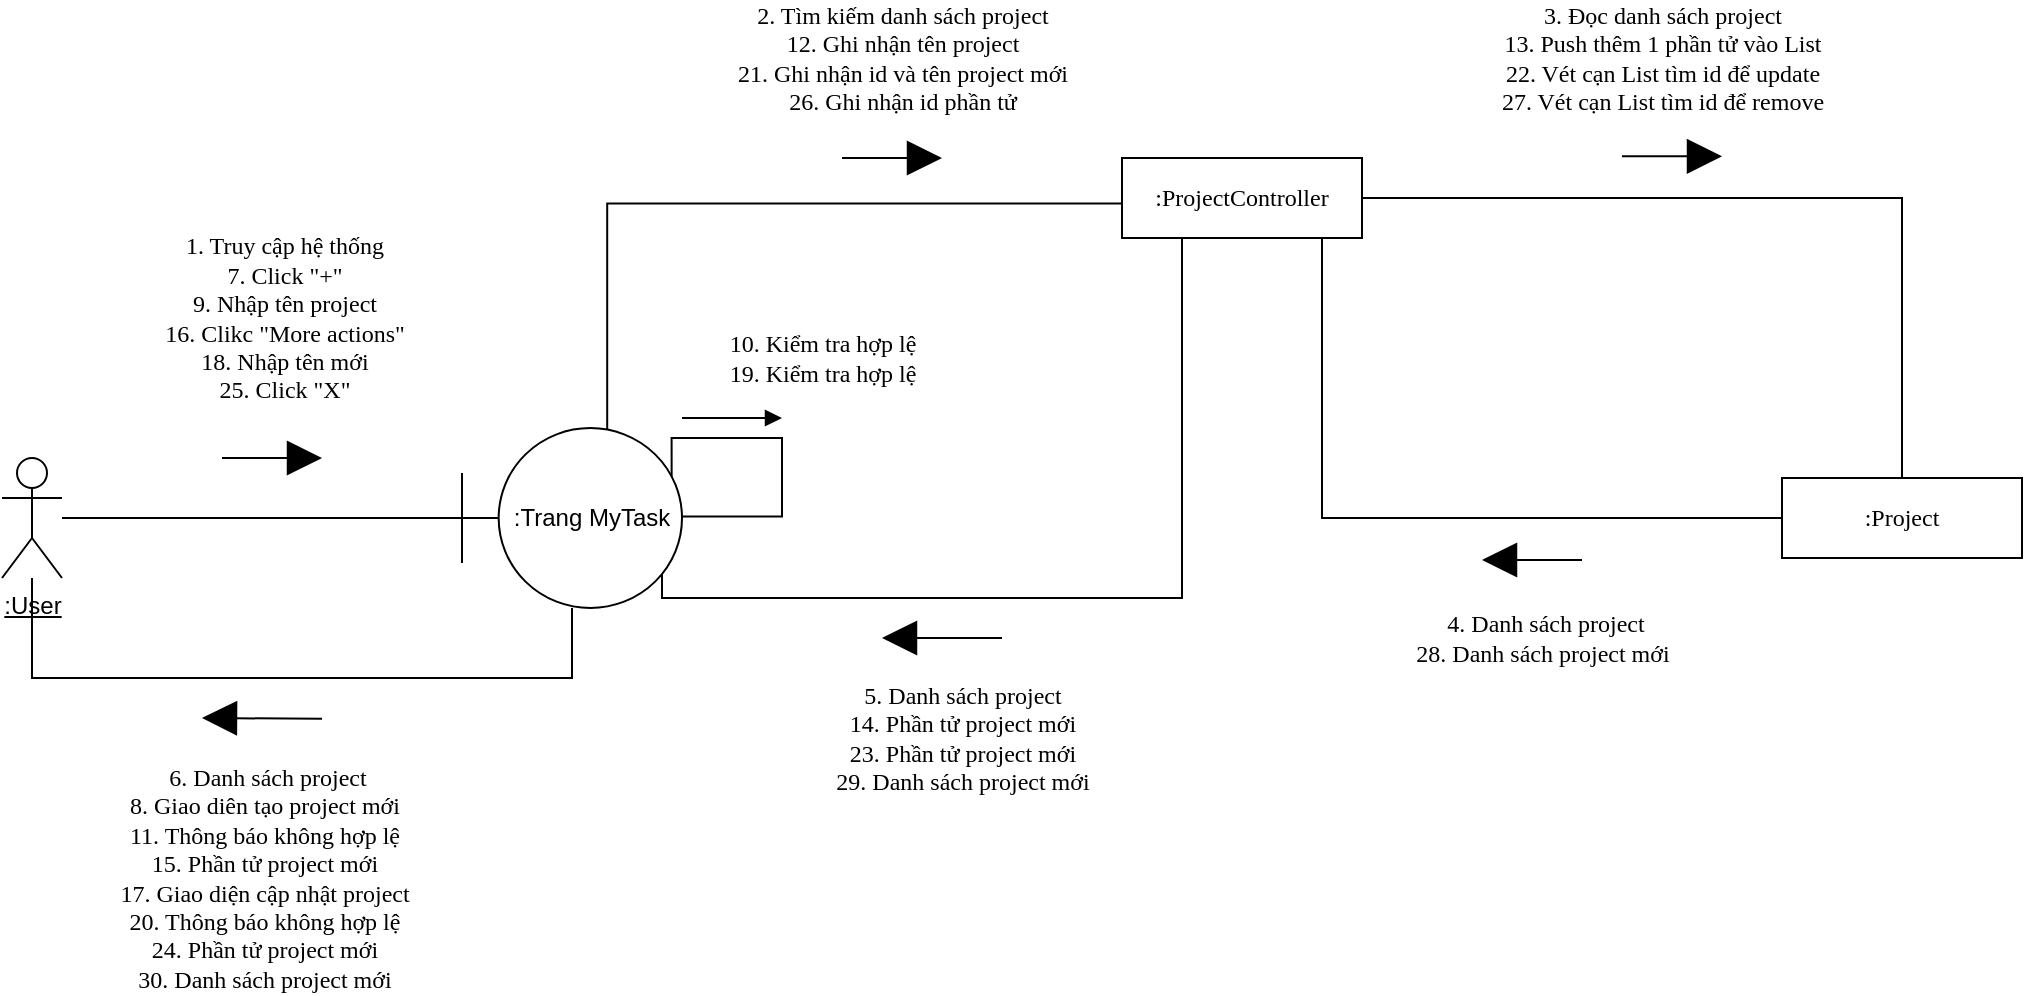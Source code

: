<mxfile version="13.9.8" type="google"><diagram id="pshZypWr3LBtx7fdCniW" name="Page-1"><mxGraphModel dx="868" dy="492" grid="1" gridSize="10" guides="1" tooltips="1" connect="1" arrows="1" fold="1" page="1" pageScale="1" pageWidth="827" pageHeight="1169" math="0" shadow="0"><root><mxCell id="0"/><mxCell id="1" parent="0"/><mxCell id="aJe4SKiJUTnrVuqKhK0K-1" style="endArrow=none;html=1;fontSize=12;" parent="1" source="aJe4SKiJUTnrVuqKhK0K-2" target="aJe4SKiJUTnrVuqKhK0K-8" edge="1"><mxGeometry relative="1" as="geometry"/></mxCell><mxCell id="aJe4SKiJUTnrVuqKhK0K-2" value="&lt;u style=&quot;font-size: 12px;&quot;&gt;:User&lt;/u&gt;" style="shape=umlActor;verticalLabelPosition=bottom;verticalAlign=top;html=1;fontSize=12;" parent="1" vertex="1"><mxGeometry x="10" y="330" width="30" height="60" as="geometry"/></mxCell><mxCell id="aJe4SKiJUTnrVuqKhK0K-3" style="edgeStyle=orthogonalEdgeStyle;rounded=0;orthogonalLoop=1;jettySize=auto;html=1;endArrow=none;endFill=0;fontSize=12;" parent="1" source="aJe4SKiJUTnrVuqKhK0K-5" target="aJe4SKiJUTnrVuqKhK0K-10" edge="1"><mxGeometry relative="1" as="geometry"/></mxCell><mxCell id="aJe4SKiJUTnrVuqKhK0K-4" style="edgeStyle=orthogonalEdgeStyle;rounded=0;orthogonalLoop=1;jettySize=auto;html=1;entryX=0.882;entryY=0.836;entryDx=0;entryDy=0;endArrow=none;endFill=0;fontSize=12;entryPerimeter=0;" parent="1" source="aJe4SKiJUTnrVuqKhK0K-5" target="aJe4SKiJUTnrVuqKhK0K-8" edge="1"><mxGeometry relative="1" as="geometry"><Array as="points"><mxPoint x="600" y="400"/><mxPoint x="340" y="400"/><mxPoint x="340" y="383"/><mxPoint x="337" y="383"/></Array></mxGeometry></mxCell><mxCell id="aJe4SKiJUTnrVuqKhK0K-5" value="&lt;span style=&quot;font-family: &amp;#34;verdana&amp;#34;&quot;&gt;:ProjectController&lt;/span&gt;" style="rounded=0;whiteSpace=wrap;html=1;fontSize=12;" parent="1" vertex="1"><mxGeometry x="570" y="180" width="120" height="40" as="geometry"/></mxCell><mxCell id="aJe4SKiJUTnrVuqKhK0K-6" style="edgeStyle=orthogonalEdgeStyle;rounded=0;orthogonalLoop=1;jettySize=auto;html=1;entryX=0.001;entryY=0.568;entryDx=0;entryDy=0;entryPerimeter=0;endArrow=none;endFill=0;fontSize=12;exitX=0.66;exitY=0.022;exitDx=0;exitDy=0;exitPerimeter=0;" parent="1" source="aJe4SKiJUTnrVuqKhK0K-8" target="aJe4SKiJUTnrVuqKhK0K-5" edge="1"><mxGeometry relative="1" as="geometry"><Array as="points"><mxPoint x="313" y="203"/></Array></mxGeometry></mxCell><mxCell id="aJe4SKiJUTnrVuqKhK0K-7" style="edgeStyle=orthogonalEdgeStyle;rounded=0;orthogonalLoop=1;jettySize=auto;html=1;endArrow=none;endFill=0;fontSize=12;" parent="1" source="aJe4SKiJUTnrVuqKhK0K-8" target="aJe4SKiJUTnrVuqKhK0K-2" edge="1"><mxGeometry relative="1" as="geometry"><Array as="points"><mxPoint x="295" y="440"/><mxPoint x="25" y="440"/></Array></mxGeometry></mxCell><mxCell id="aJe4SKiJUTnrVuqKhK0K-8" value="&lt;span&gt;:Trang MyTask&lt;/span&gt;" style="shape=umlBoundary;whiteSpace=wrap;html=1;fontSize=12;" parent="1" vertex="1"><mxGeometry x="240" y="315" width="110" height="90" as="geometry"/></mxCell><mxCell id="aJe4SKiJUTnrVuqKhK0K-9" style="edgeStyle=orthogonalEdgeStyle;rounded=0;orthogonalLoop=1;jettySize=auto;html=1;endArrow=none;endFill=0;fontSize=12;" parent="1" source="aJe4SKiJUTnrVuqKhK0K-10" edge="1"><mxGeometry relative="1" as="geometry"><mxPoint x="670" y="230" as="targetPoint"/><Array as="points"><mxPoint x="670" y="360"/><mxPoint x="670" y="220"/></Array></mxGeometry></mxCell><mxCell id="aJe4SKiJUTnrVuqKhK0K-10" value="&lt;span style=&quot;font-family: &amp;#34;verdana&amp;#34;&quot;&gt;:Project&lt;/span&gt;" style="rounded=0;whiteSpace=wrap;html=1;fontSize=12;" parent="1" vertex="1"><mxGeometry x="900" y="340" width="120" height="40" as="geometry"/></mxCell><mxCell id="aJe4SKiJUTnrVuqKhK0K-11" value="" style="endArrow=block;html=1;fontSize=12;endFill=1;endSize=15;" parent="1" edge="1"><mxGeometry width="50" height="50" relative="1" as="geometry"><mxPoint x="120" y="330" as="sourcePoint"/><mxPoint x="170" y="330" as="targetPoint"/></mxGeometry></mxCell><mxCell id="aJe4SKiJUTnrVuqKhK0K-12" value="&lt;font style=&quot;font-size: 12px&quot;&gt;&lt;font style=&quot;font-size: 12px&quot;&gt;&lt;font style=&quot;font-size: 12px&quot;&gt;&lt;span style=&quot;font-family: &amp;#34;verdana&amp;#34;&quot;&gt;1. Truy cập hệ thống&lt;br&gt;&lt;/span&gt;&lt;/font&gt;&lt;/font&gt;&lt;/font&gt;&lt;span style=&quot;font-family: &amp;#34;verdana&amp;#34; ; font-size: 12px&quot;&gt;7. Click &quot;+&quot;&lt;br&gt;9. Nhập tên project&lt;br&gt;16. Clikc &quot;More actions&quot;&lt;br&gt;18. Nhập tên mới&lt;br&gt;25. Click &quot;X&quot;&lt;br&gt;&lt;/span&gt;" style="edgeLabel;html=1;align=center;verticalAlign=middle;resizable=0;points=[];fontSize=12;" parent="aJe4SKiJUTnrVuqKhK0K-11" vertex="1" connectable="0"><mxGeometry x="-0.42" y="-1" relative="1" as="geometry"><mxPoint x="15.83" y="-71" as="offset"/></mxGeometry></mxCell><mxCell id="aJe4SKiJUTnrVuqKhK0K-13" value="&lt;font style=&quot;font-size: 12px&quot;&gt;&lt;span style=&quot;font-family: &amp;#34;verdana&amp;#34;&quot;&gt;3. Đọc danh sách project&lt;br&gt;&lt;/span&gt;&lt;/font&gt;&lt;span style=&quot;font-family: &amp;#34;verdana&amp;#34;&quot;&gt;13. Push thêm 1 phần tử vào List&lt;br&gt;22. Vét cạn List tìm id để update&lt;br&gt;27. Vét cạn List tìm id để remove&lt;br&gt;&lt;/span&gt;" style="endArrow=block;html=1;fontSize=12;endFill=1;endSize=15;" parent="1" edge="1"><mxGeometry x="-0.2" y="49" width="50" height="50" relative="1" as="geometry"><mxPoint x="820" y="179.17" as="sourcePoint"/><mxPoint x="870" y="179.17" as="targetPoint"/><mxPoint as="offset"/></mxGeometry></mxCell><mxCell id="aJe4SKiJUTnrVuqKhK0K-14" value="&lt;div&gt;&lt;span style=&quot;font-family: &amp;#34;verdana&amp;#34;&quot;&gt;&lt;font style=&quot;font-size: 12px&quot;&gt;2. Tìm kiếm danh sách project&lt;/font&gt;&lt;/span&gt;&lt;/div&gt;&lt;span style=&quot;font-family: &amp;#34;verdana&amp;#34;&quot;&gt;12. Ghi nhận tên project&lt;br&gt;21. Ghi nhận id và tên project mới&lt;br&gt;26. Ghi nhận id phần tử&lt;br&gt;&lt;/span&gt;" style="endArrow=block;html=1;fontSize=12;align=center;endFill=1;endSize=15;" parent="1" edge="1"><mxGeometry x="0.2" y="50" width="50" height="50" relative="1" as="geometry"><mxPoint x="430" y="180" as="sourcePoint"/><mxPoint x="480" y="180" as="targetPoint"/><Array as="points"><mxPoint x="470" y="180"/></Array><mxPoint as="offset"/></mxGeometry></mxCell><mxCell id="aJe4SKiJUTnrVuqKhK0K-15" value="&lt;span style=&quot;font-family: &amp;#34;verdana&amp;#34;&quot;&gt;&amp;nbsp;4. Danh sách project&lt;br&gt;28. Danh sách project mới&lt;br&gt;&lt;/span&gt;" style="endArrow=block;html=1;fontSize=12;endFill=1;endSize=15;" parent="1" edge="1"><mxGeometry x="-0.2" y="39" width="50" height="50" relative="1" as="geometry"><mxPoint x="800" y="381" as="sourcePoint"/><mxPoint x="750" y="381" as="targetPoint"/><mxPoint as="offset"/></mxGeometry></mxCell><mxCell id="aJe4SKiJUTnrVuqKhK0K-16" value="&lt;font style=&quot;font-size: 12px&quot;&gt;&lt;span style=&quot;font-family: &amp;#34;verdana&amp;#34;&quot;&gt;&lt;font style=&quot;font-size: 12px&quot;&gt;5. Danh sách project&lt;br&gt;&lt;/font&gt;&lt;/span&gt;&lt;/font&gt;&lt;span style=&quot;font-family: &amp;#34;verdana&amp;#34;&quot;&gt;&lt;font style=&quot;font-size: 12px&quot;&gt;14. Phần tử project mới&lt;br&gt;23. Phần tử project mới&lt;br&gt;29. Danh sách project mới&lt;br&gt;&lt;/font&gt;&lt;/span&gt;" style="endArrow=block;html=1;fontSize=12;endFill=1;jumpSize=7;sourcePerimeterSpacing=2;endSize=15;" parent="1" edge="1"><mxGeometry x="-0.333" y="50" width="50" height="50" relative="1" as="geometry"><mxPoint x="510" y="420" as="sourcePoint"/><mxPoint x="450" y="420" as="targetPoint"/><Array as="points"/><mxPoint as="offset"/></mxGeometry></mxCell><mxCell id="aJe4SKiJUTnrVuqKhK0K-17" value="" style="endArrow=block;html=1;fontSize=12;endFill=1;endSize=15;" parent="1" edge="1"><mxGeometry width="50" height="50" relative="1" as="geometry"><mxPoint x="170" y="460.42" as="sourcePoint"/><mxPoint x="110" y="460" as="targetPoint"/><Array as="points"/></mxGeometry></mxCell><mxCell id="aJe4SKiJUTnrVuqKhK0K-18" value="&lt;font style=&quot;font-size: 12px&quot;&gt;&lt;font style=&quot;font-size: 12px&quot;&gt;&lt;font style=&quot;font-size: 12px&quot;&gt;&lt;span style=&quot;font-family: &amp;#34;verdana&amp;#34;&quot;&gt;&amp;nbsp;6. Danh sách project&lt;br&gt;&lt;/span&gt;&lt;/font&gt;&lt;/font&gt;&lt;/font&gt;&lt;span style=&quot;font-family: &amp;#34;verdana&amp;#34;&quot;&gt;8. Giao diên tạo project mới&lt;br&gt;11. Thông báo không hợp lệ&lt;br&gt;15. Phần tử project mới&lt;br&gt;17. Giao diện cập nhật project&lt;br&gt;20. Thông báo không hợp lệ&lt;br&gt;24. Phần tử project mới&lt;br&gt;30. Danh sách project mới&lt;br&gt;&lt;/span&gt;" style="edgeLabel;html=1;align=center;verticalAlign=middle;resizable=0;points=[];fontSize=12;" parent="aJe4SKiJUTnrVuqKhK0K-17" vertex="1" connectable="0"><mxGeometry x="-0.409" relative="1" as="geometry"><mxPoint x="-12" y="79.71" as="offset"/></mxGeometry></mxCell><mxCell id="aJe4SKiJUTnrVuqKhK0K-19" style="edgeStyle=orthogonalEdgeStyle;rounded=0;orthogonalLoop=1;jettySize=auto;html=1;endArrow=none;endFill=0;fontSize=12;exitX=0.953;exitY=0.269;exitDx=0;exitDy=0;exitPerimeter=0;entryX=1.003;entryY=0.491;entryDx=0;entryDy=0;entryPerimeter=0;" parent="1" source="aJe4SKiJUTnrVuqKhK0K-8" target="aJe4SKiJUTnrVuqKhK0K-8" edge="1"><mxGeometry relative="1" as="geometry"><Array as="points"><mxPoint x="345" y="320"/><mxPoint x="400" y="320"/><mxPoint x="400" y="359"/></Array></mxGeometry></mxCell><mxCell id="aJe4SKiJUTnrVuqKhK0K-20" value="&lt;font face=&quot;verdana&quot;&gt;10. Kiểm tra hợp lệ&lt;br&gt;19. Kiểm tra hợp lệ&lt;br&gt;&lt;/font&gt;" style="endArrow=block;html=1;fontSize=12;align=center;endFill=1;" parent="1" edge="1"><mxGeometry x="1" y="36" width="50" height="50" relative="1" as="geometry"><mxPoint x="350" y="310" as="sourcePoint"/><mxPoint x="400" y="310" as="targetPoint"/><Array as="points"/><mxPoint x="20" y="6" as="offset"/></mxGeometry></mxCell></root></mxGraphModel></diagram></mxfile>